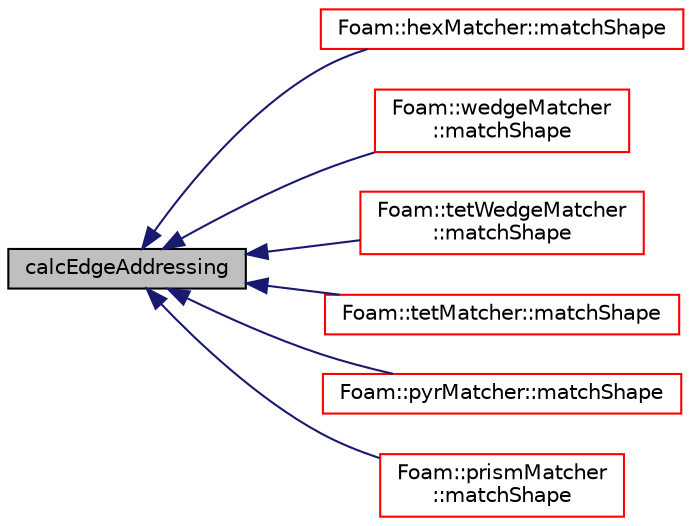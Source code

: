 digraph "calcEdgeAddressing"
{
  bgcolor="transparent";
  edge [fontname="Helvetica",fontsize="10",labelfontname="Helvetica",labelfontsize="10"];
  node [fontname="Helvetica",fontsize="10",shape=record];
  rankdir="LR";
  Node810 [label="calcEdgeAddressing",height=0.2,width=0.4,color="black", fillcolor="grey75", style="filled", fontcolor="black"];
  Node810 -> Node811 [dir="back",color="midnightblue",fontsize="10",style="solid",fontname="Helvetica"];
  Node811 [label="Foam::hexMatcher::matchShape",height=0.2,width=0.4,color="red",URL="$a28325.html#a1eba155714e7031777891b5d224b67fc",tooltip="Low level shape recognition. Return true if matches. "];
  Node810 -> Node817 [dir="back",color="midnightblue",fontsize="10",style="solid",fontname="Helvetica"];
  Node817 [label="Foam::wedgeMatcher\l::matchShape",height=0.2,width=0.4,color="red",URL="$a28345.html#a1eba155714e7031777891b5d224b67fc",tooltip="Low level shape recognition. Return true if matches. "];
  Node810 -> Node823 [dir="back",color="midnightblue",fontsize="10",style="solid",fontname="Helvetica"];
  Node823 [label="Foam::tetWedgeMatcher\l::matchShape",height=0.2,width=0.4,color="red",URL="$a28341.html#a1eba155714e7031777891b5d224b67fc",tooltip="Low level shape recognition. Return true if matches. "];
  Node810 -> Node829 [dir="back",color="midnightblue",fontsize="10",style="solid",fontname="Helvetica"];
  Node829 [label="Foam::tetMatcher::matchShape",height=0.2,width=0.4,color="red",URL="$a28337.html#a1eba155714e7031777891b5d224b67fc",tooltip="Low level shape recognition. Return true if matches. "];
  Node810 -> Node836 [dir="back",color="midnightblue",fontsize="10",style="solid",fontname="Helvetica"];
  Node836 [label="Foam::pyrMatcher::matchShape",height=0.2,width=0.4,color="red",URL="$a28333.html#a1eba155714e7031777891b5d224b67fc",tooltip="Low level shape recognition. Return true if matches. "];
  Node810 -> Node842 [dir="back",color="midnightblue",fontsize="10",style="solid",fontname="Helvetica"];
  Node842 [label="Foam::prismMatcher\l::matchShape",height=0.2,width=0.4,color="red",URL="$a28329.html#a1eba155714e7031777891b5d224b67fc",tooltip="Low level shape recognition. Return true if matches. "];
}
